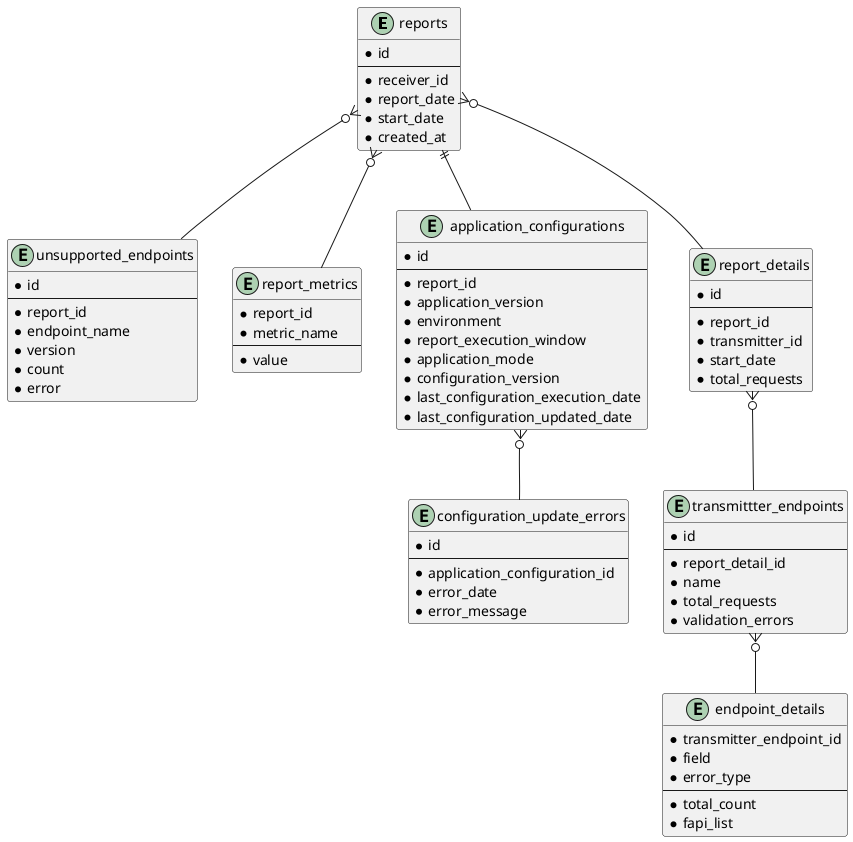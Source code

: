 @startuml
entity reports {
  * id
  --
  * receiver_id
  * report_date
  * start_date
  * created_at
}

entity unsupported_endpoints {
  * id
  --
  * report_id
  * endpoint_name
  * version
  * count
  * error
}

entity report_metrics {
  * report_id
  * metric_name
  --
  * value
}

entity application_configurations {
  * id
  --
  * report_id
  * application_version
  * environment
  * report_execution_window
  * application_mode
  * configuration_version
  * last_configuration_execution_date
  * last_configuration_updated_date
}

entity configuration_update_errors {
  * id
  --
  * application_configuration_id
  * error_date
  * error_message
}

entity report_details {
  * id
  --
  * report_id
  * transmitter_id
  * start_date
  * total_requests
}

entity transmittter_endpoints {
  * id
  --
  * report_detail_id
  * name
  * total_requests
  * validation_errors
}

entity endpoint_details {
  * transmitter_endpoint_id
  * field
  * error_type
  --
  * total_count
  * fapi_list
}

reports }o-- report_details
reports }o-- report_metrics
reports }o-- unsupported_endpoints 
reports ||-- application_configurations
application_configurations }o-- configuration_update_errors
report_details }o-- transmittter_endpoints
transmittter_endpoints }o-- endpoint_details
@enduml